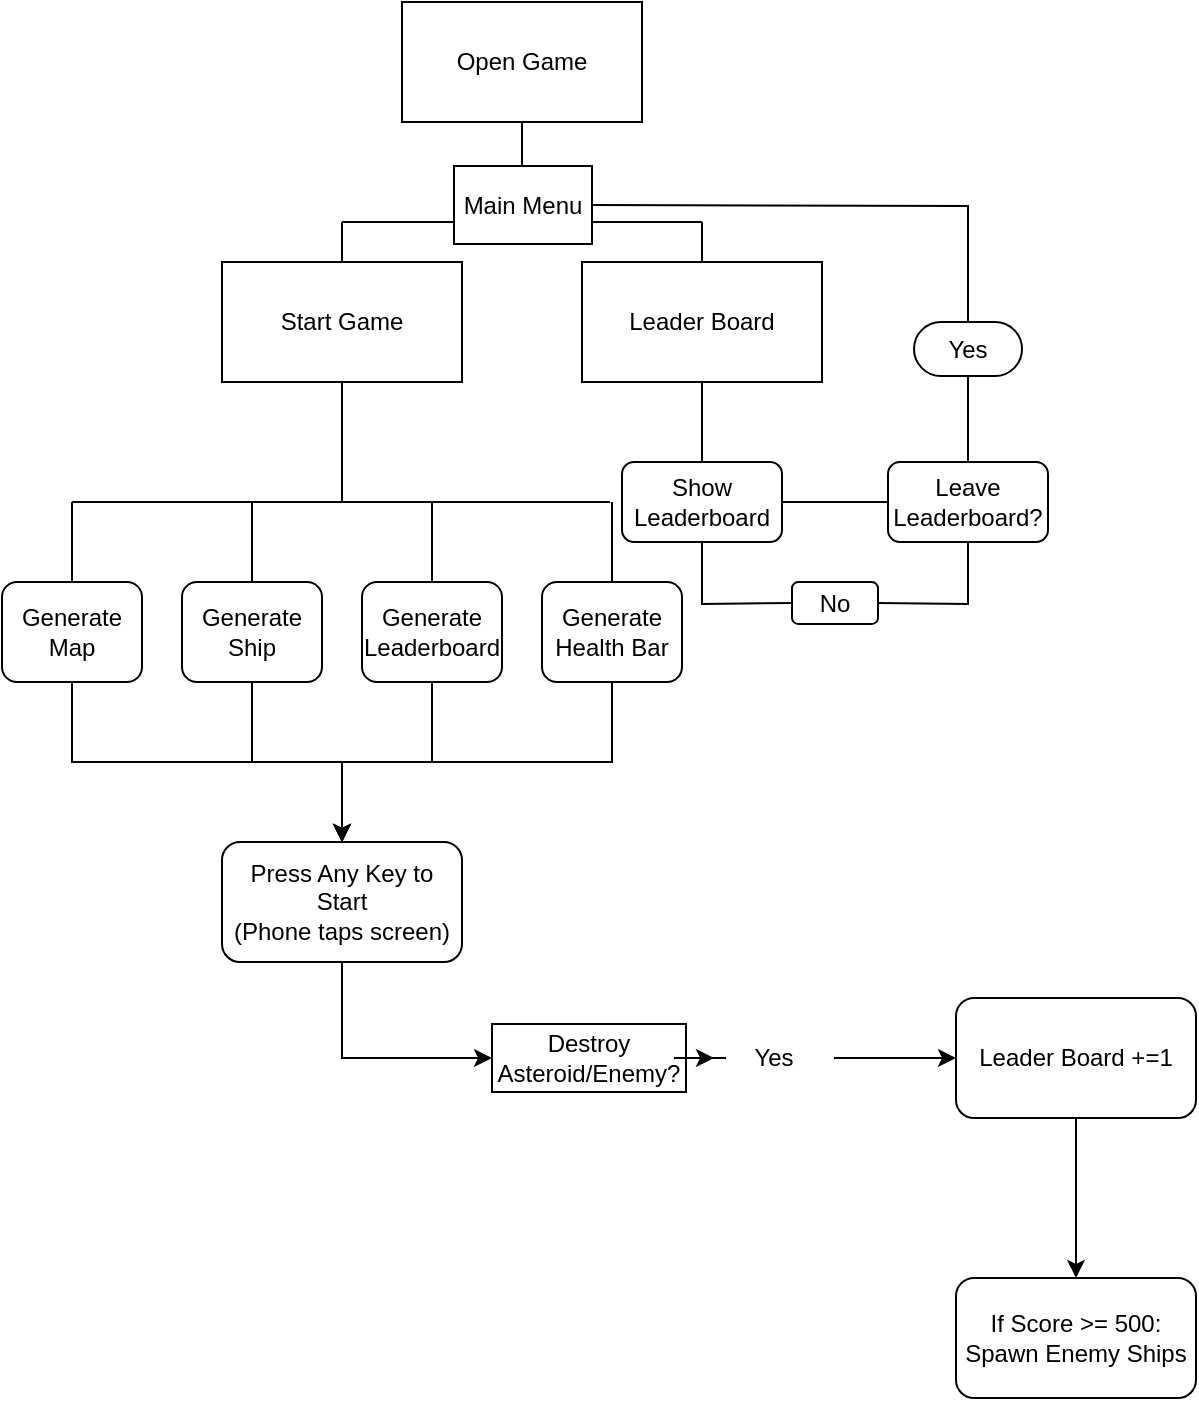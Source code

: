 <mxfile version="24.8.6">
  <diagram name="Page-1" id="edf60f1a-56cd-e834-aa8a-f176f3a09ee4">
    <mxGraphModel dx="1434" dy="738" grid="0" gridSize="10" guides="1" tooltips="1" connect="1" arrows="1" fold="1" page="1" pageScale="1" pageWidth="1100" pageHeight="850" background="none" math="0" shadow="0">
      <root>
        <mxCell id="0" />
        <mxCell id="1" parent="0" />
        <mxCell id="Aln4CxobiZYO_zKptCCv-1" value="Start Game" style="rounded=0;whiteSpace=wrap;html=1;" vertex="1" parent="1">
          <mxGeometry x="400" y="220" width="120" height="60" as="geometry" />
        </mxCell>
        <mxCell id="Aln4CxobiZYO_zKptCCv-2" value="" style="endArrow=none;html=1;rounded=0;entryX=0.5;entryY=1;entryDx=0;entryDy=0;" edge="1" parent="1" target="Aln4CxobiZYO_zKptCCv-1">
          <mxGeometry width="50" height="50" relative="1" as="geometry">
            <mxPoint x="460" y="340" as="sourcePoint" />
            <mxPoint x="610" y="250" as="targetPoint" />
          </mxGeometry>
        </mxCell>
        <mxCell id="Aln4CxobiZYO_zKptCCv-3" value="Open Game" style="rounded=0;whiteSpace=wrap;html=1;" vertex="1" parent="1">
          <mxGeometry x="490" y="90" width="120" height="60" as="geometry" />
        </mxCell>
        <mxCell id="Aln4CxobiZYO_zKptCCv-4" value="" style="endArrow=none;html=1;rounded=0;entryX=0.5;entryY=1;entryDx=0;entryDy=0;" edge="1" parent="1" target="Aln4CxobiZYO_zKptCCv-3">
          <mxGeometry width="50" height="50" relative="1" as="geometry">
            <mxPoint x="550" y="200" as="sourcePoint" />
            <mxPoint x="620" y="270" as="targetPoint" />
            <Array as="points">
              <mxPoint x="550" y="150" />
            </Array>
          </mxGeometry>
        </mxCell>
        <mxCell id="Aln4CxobiZYO_zKptCCv-5" value="Leader Board" style="rounded=0;whiteSpace=wrap;html=1;" vertex="1" parent="1">
          <mxGeometry x="580" y="220" width="120" height="60" as="geometry" />
        </mxCell>
        <mxCell id="Aln4CxobiZYO_zKptCCv-7" value="" style="endArrow=none;html=1;rounded=0;" edge="1" parent="1">
          <mxGeometry width="50" height="50" relative="1" as="geometry">
            <mxPoint x="460" y="200" as="sourcePoint" />
            <mxPoint x="640" y="200" as="targetPoint" />
          </mxGeometry>
        </mxCell>
        <mxCell id="Aln4CxobiZYO_zKptCCv-8" value="" style="endArrow=none;html=1;rounded=0;exitX=0.5;exitY=0;exitDx=0;exitDy=0;" edge="1" parent="1" source="Aln4CxobiZYO_zKptCCv-1">
          <mxGeometry width="50" height="50" relative="1" as="geometry">
            <mxPoint x="570" y="320" as="sourcePoint" />
            <mxPoint x="460" y="200" as="targetPoint" />
            <Array as="points" />
          </mxGeometry>
        </mxCell>
        <mxCell id="Aln4CxobiZYO_zKptCCv-9" value="" style="endArrow=none;html=1;rounded=0;exitX=0.5;exitY=0;exitDx=0;exitDy=0;" edge="1" parent="1" source="Aln4CxobiZYO_zKptCCv-5">
          <mxGeometry width="50" height="50" relative="1" as="geometry">
            <mxPoint x="470" y="230" as="sourcePoint" />
            <mxPoint x="640" y="200" as="targetPoint" />
            <Array as="points" />
          </mxGeometry>
        </mxCell>
        <mxCell id="Aln4CxobiZYO_zKptCCv-10" value="Show Leaderboard" style="rounded=1;whiteSpace=wrap;html=1;" vertex="1" parent="1">
          <mxGeometry x="600" y="320" width="80" height="40" as="geometry" />
        </mxCell>
        <mxCell id="Aln4CxobiZYO_zKptCCv-11" value="" style="endArrow=none;html=1;rounded=0;exitX=0.5;exitY=1;exitDx=0;exitDy=0;entryX=0.5;entryY=0;entryDx=0;entryDy=0;" edge="1" parent="1" source="Aln4CxobiZYO_zKptCCv-5" target="Aln4CxobiZYO_zKptCCv-10">
          <mxGeometry width="50" height="50" relative="1" as="geometry">
            <mxPoint x="650" y="230" as="sourcePoint" />
            <mxPoint x="650" y="210" as="targetPoint" />
            <Array as="points" />
          </mxGeometry>
        </mxCell>
        <mxCell id="Aln4CxobiZYO_zKptCCv-52" style="edgeStyle=orthogonalEdgeStyle;rounded=0;orthogonalLoop=1;jettySize=auto;html=1;exitX=0.5;exitY=1;exitDx=0;exitDy=0;" edge="1" parent="1" source="Aln4CxobiZYO_zKptCCv-12" target="Aln4CxobiZYO_zKptCCv-26">
          <mxGeometry relative="1" as="geometry" />
        </mxCell>
        <mxCell id="Aln4CxobiZYO_zKptCCv-12" value="Generate Map" style="rounded=1;whiteSpace=wrap;html=1;" vertex="1" parent="1">
          <mxGeometry x="290" y="380" width="70" height="50" as="geometry" />
        </mxCell>
        <mxCell id="Aln4CxobiZYO_zKptCCv-51" style="edgeStyle=orthogonalEdgeStyle;rounded=0;orthogonalLoop=1;jettySize=auto;html=1;exitX=0.5;exitY=1;exitDx=0;exitDy=0;entryX=0.5;entryY=0;entryDx=0;entryDy=0;" edge="1" parent="1" source="Aln4CxobiZYO_zKptCCv-13" target="Aln4CxobiZYO_zKptCCv-26">
          <mxGeometry relative="1" as="geometry" />
        </mxCell>
        <mxCell id="Aln4CxobiZYO_zKptCCv-13" value="Generate Ship" style="rounded=1;whiteSpace=wrap;html=1;" vertex="1" parent="1">
          <mxGeometry x="380" y="380" width="70" height="50" as="geometry" />
        </mxCell>
        <mxCell id="Aln4CxobiZYO_zKptCCv-50" style="edgeStyle=orthogonalEdgeStyle;rounded=0;orthogonalLoop=1;jettySize=auto;html=1;exitX=0.5;exitY=1;exitDx=0;exitDy=0;entryX=0.5;entryY=0;entryDx=0;entryDy=0;" edge="1" parent="1" source="Aln4CxobiZYO_zKptCCv-14" target="Aln4CxobiZYO_zKptCCv-26">
          <mxGeometry relative="1" as="geometry" />
        </mxCell>
        <mxCell id="Aln4CxobiZYO_zKptCCv-14" value="Generate Leaderboard" style="rounded=1;whiteSpace=wrap;html=1;" vertex="1" parent="1">
          <mxGeometry x="470" y="380" width="70" height="50" as="geometry" />
        </mxCell>
        <mxCell id="Aln4CxobiZYO_zKptCCv-49" style="edgeStyle=orthogonalEdgeStyle;rounded=0;orthogonalLoop=1;jettySize=auto;html=1;exitX=0.5;exitY=1;exitDx=0;exitDy=0;" edge="1" parent="1" source="Aln4CxobiZYO_zKptCCv-15" target="Aln4CxobiZYO_zKptCCv-26">
          <mxGeometry relative="1" as="geometry" />
        </mxCell>
        <mxCell id="Aln4CxobiZYO_zKptCCv-15" value="Generate Health Bar" style="rounded=1;whiteSpace=wrap;html=1;" vertex="1" parent="1">
          <mxGeometry x="560" y="380" width="70" height="50" as="geometry" />
        </mxCell>
        <mxCell id="Aln4CxobiZYO_zKptCCv-16" value="" style="endArrow=none;html=1;rounded=0;" edge="1" parent="1">
          <mxGeometry width="50" height="50" relative="1" as="geometry">
            <mxPoint x="325" y="340" as="sourcePoint" />
            <mxPoint x="594" y="340" as="targetPoint" />
          </mxGeometry>
        </mxCell>
        <mxCell id="Aln4CxobiZYO_zKptCCv-17" value="" style="endArrow=none;html=1;rounded=0;exitX=0.5;exitY=0;exitDx=0;exitDy=0;" edge="1" parent="1" source="Aln4CxobiZYO_zKptCCv-12">
          <mxGeometry width="50" height="50" relative="1" as="geometry">
            <mxPoint x="280" y="390" as="sourcePoint" />
            <mxPoint x="325" y="340" as="targetPoint" />
          </mxGeometry>
        </mxCell>
        <mxCell id="Aln4CxobiZYO_zKptCCv-18" value="" style="endArrow=none;html=1;rounded=0;entryX=0.5;entryY=0;entryDx=0;entryDy=0;" edge="1" parent="1" target="Aln4CxobiZYO_zKptCCv-13">
          <mxGeometry width="50" height="50" relative="1" as="geometry">
            <mxPoint x="415" y="340" as="sourcePoint" />
            <mxPoint x="620" y="270" as="targetPoint" />
          </mxGeometry>
        </mxCell>
        <mxCell id="Aln4CxobiZYO_zKptCCv-19" value="" style="endArrow=none;html=1;rounded=0;exitX=0.5;exitY=0;exitDx=0;exitDy=0;" edge="1" parent="1" source="Aln4CxobiZYO_zKptCCv-14">
          <mxGeometry width="50" height="50" relative="1" as="geometry">
            <mxPoint x="570" y="320" as="sourcePoint" />
            <mxPoint x="505" y="340" as="targetPoint" />
          </mxGeometry>
        </mxCell>
        <mxCell id="Aln4CxobiZYO_zKptCCv-20" value="" style="endArrow=none;html=1;rounded=0;exitX=0.5;exitY=0;exitDx=0;exitDy=0;" edge="1" parent="1" source="Aln4CxobiZYO_zKptCCv-15">
          <mxGeometry width="50" height="50" relative="1" as="geometry">
            <mxPoint x="570" y="320" as="sourcePoint" />
            <mxPoint x="595" y="340" as="targetPoint" />
          </mxGeometry>
        </mxCell>
        <mxCell id="Aln4CxobiZYO_zKptCCv-48" style="edgeStyle=orthogonalEdgeStyle;rounded=0;orthogonalLoop=1;jettySize=auto;html=1;exitX=0.5;exitY=1;exitDx=0;exitDy=0;entryX=0;entryY=0.5;entryDx=0;entryDy=0;" edge="1" parent="1" source="Aln4CxobiZYO_zKptCCv-26" target="Aln4CxobiZYO_zKptCCv-40">
          <mxGeometry relative="1" as="geometry" />
        </mxCell>
        <mxCell id="Aln4CxobiZYO_zKptCCv-26" value="Press Any Key to Start&lt;div&gt;(Phone taps screen)&lt;/div&gt;" style="rounded=1;whiteSpace=wrap;html=1;" vertex="1" parent="1">
          <mxGeometry x="400" y="510" width="120" height="60" as="geometry" />
        </mxCell>
        <mxCell id="Aln4CxobiZYO_zKptCCv-28" value="Leave Leaderboard?" style="rounded=1;whiteSpace=wrap;html=1;" vertex="1" parent="1">
          <mxGeometry x="733" y="320" width="80" height="40" as="geometry" />
        </mxCell>
        <mxCell id="Aln4CxobiZYO_zKptCCv-29" value="" style="endArrow=none;html=1;rounded=0;entryX=0;entryY=0.5;entryDx=0;entryDy=0;exitX=1;exitY=0.5;exitDx=0;exitDy=0;" edge="1" parent="1" source="Aln4CxobiZYO_zKptCCv-10" target="Aln4CxobiZYO_zKptCCv-28">
          <mxGeometry width="50" height="50" relative="1" as="geometry">
            <mxPoint x="570" y="423" as="sourcePoint" />
            <mxPoint x="620" y="373" as="targetPoint" />
          </mxGeometry>
        </mxCell>
        <mxCell id="Aln4CxobiZYO_zKptCCv-30" value="No" style="rounded=1;whiteSpace=wrap;html=1;" vertex="1" parent="1">
          <mxGeometry x="685" y="380" width="43" height="21" as="geometry" />
        </mxCell>
        <mxCell id="Aln4CxobiZYO_zKptCCv-31" value="" style="endArrow=none;html=1;rounded=0;entryX=0.5;entryY=1;entryDx=0;entryDy=0;exitX=1;exitY=0.5;exitDx=0;exitDy=0;" edge="1" parent="1" source="Aln4CxobiZYO_zKptCCv-30" target="Aln4CxobiZYO_zKptCCv-28">
          <mxGeometry width="50" height="50" relative="1" as="geometry">
            <mxPoint x="570" y="423" as="sourcePoint" />
            <mxPoint x="620" y="373" as="targetPoint" />
            <Array as="points">
              <mxPoint x="773" y="391" />
            </Array>
          </mxGeometry>
        </mxCell>
        <mxCell id="Aln4CxobiZYO_zKptCCv-32" value="" style="endArrow=none;html=1;rounded=0;entryX=0.5;entryY=1;entryDx=0;entryDy=0;exitX=0;exitY=0.5;exitDx=0;exitDy=0;" edge="1" parent="1" source="Aln4CxobiZYO_zKptCCv-30" target="Aln4CxobiZYO_zKptCCv-10">
          <mxGeometry width="50" height="50" relative="1" as="geometry">
            <mxPoint x="570" y="423" as="sourcePoint" />
            <mxPoint x="620" y="373" as="targetPoint" />
            <Array as="points">
              <mxPoint x="640" y="391" />
            </Array>
          </mxGeometry>
        </mxCell>
        <mxCell id="Aln4CxobiZYO_zKptCCv-33" value="Yes" style="rounded=1;whiteSpace=wrap;html=1;arcSize=50;" vertex="1" parent="1">
          <mxGeometry x="746" y="250" width="54" height="27" as="geometry" />
        </mxCell>
        <mxCell id="Aln4CxobiZYO_zKptCCv-34" value="" style="endArrow=none;html=1;rounded=0;entryX=0.5;entryY=1;entryDx=0;entryDy=0;" edge="1" parent="1" source="Aln4CxobiZYO_zKptCCv-28" target="Aln4CxobiZYO_zKptCCv-33">
          <mxGeometry width="50" height="50" relative="1" as="geometry">
            <mxPoint x="570" y="423" as="sourcePoint" />
            <mxPoint x="620" y="373" as="targetPoint" />
          </mxGeometry>
        </mxCell>
        <mxCell id="Aln4CxobiZYO_zKptCCv-36" value="" style="endArrow=none;html=1;rounded=0;entryX=0.5;entryY=0;entryDx=0;entryDy=0;exitX=1;exitY=0.5;exitDx=0;exitDy=0;" edge="1" parent="1" source="Aln4CxobiZYO_zKptCCv-39" target="Aln4CxobiZYO_zKptCCv-33">
          <mxGeometry width="50" height="50" relative="1" as="geometry">
            <mxPoint x="771" y="112" as="sourcePoint" />
            <mxPoint x="620" y="373" as="targetPoint" />
            <Array as="points">
              <mxPoint x="773" y="192" />
            </Array>
          </mxGeometry>
        </mxCell>
        <mxCell id="Aln4CxobiZYO_zKptCCv-39" value="Main Menu" style="rounded=0;whiteSpace=wrap;html=1;" vertex="1" parent="1">
          <mxGeometry x="516" y="172" width="69" height="39" as="geometry" />
        </mxCell>
        <mxCell id="Aln4CxobiZYO_zKptCCv-42" value="" style="edgeStyle=orthogonalEdgeStyle;rounded=0;orthogonalLoop=1;jettySize=auto;html=1;" edge="1" parent="1" source="Aln4CxobiZYO_zKptCCv-43" target="Aln4CxobiZYO_zKptCCv-45">
          <mxGeometry relative="1" as="geometry">
            <mxPoint x="720.5" y="618" as="targetPoint" />
          </mxGeometry>
        </mxCell>
        <mxCell id="Aln4CxobiZYO_zKptCCv-40" value="Destroy Asteroid/Enemy?" style="rounded=0;whiteSpace=wrap;html=1;" vertex="1" parent="1">
          <mxGeometry x="535" y="601" width="97" height="34" as="geometry" />
        </mxCell>
        <mxCell id="Aln4CxobiZYO_zKptCCv-44" value="" style="edgeStyle=orthogonalEdgeStyle;rounded=0;orthogonalLoop=1;jettySize=auto;html=1;" edge="1" parent="1" source="Aln4CxobiZYO_zKptCCv-40" target="Aln4CxobiZYO_zKptCCv-43">
          <mxGeometry relative="1" as="geometry">
            <mxPoint x="632" y="618" as="sourcePoint" />
            <mxPoint x="720.5" y="618" as="targetPoint" />
          </mxGeometry>
        </mxCell>
        <mxCell id="Aln4CxobiZYO_zKptCCv-43" value="Yes" style="text;html=1;align=center;verticalAlign=middle;whiteSpace=wrap;rounded=0;" vertex="1" parent="1">
          <mxGeometry x="646" y="603" width="60" height="30" as="geometry" />
        </mxCell>
        <mxCell id="Aln4CxobiZYO_zKptCCv-47" value="" style="edgeStyle=orthogonalEdgeStyle;rounded=0;orthogonalLoop=1;jettySize=auto;html=1;" edge="1" parent="1" source="Aln4CxobiZYO_zKptCCv-45" target="Aln4CxobiZYO_zKptCCv-46">
          <mxGeometry relative="1" as="geometry" />
        </mxCell>
        <mxCell id="Aln4CxobiZYO_zKptCCv-45" value="Leader Board +=1" style="rounded=1;whiteSpace=wrap;html=1;" vertex="1" parent="1">
          <mxGeometry x="767" y="588" width="120" height="60" as="geometry" />
        </mxCell>
        <mxCell id="Aln4CxobiZYO_zKptCCv-46" value="If Score &amp;gt;= 500:&lt;div&gt;Spawn Enemy Ships&lt;/div&gt;" style="whiteSpace=wrap;html=1;rounded=1;" vertex="1" parent="1">
          <mxGeometry x="767" y="728" width="120" height="60" as="geometry" />
        </mxCell>
      </root>
    </mxGraphModel>
  </diagram>
</mxfile>
